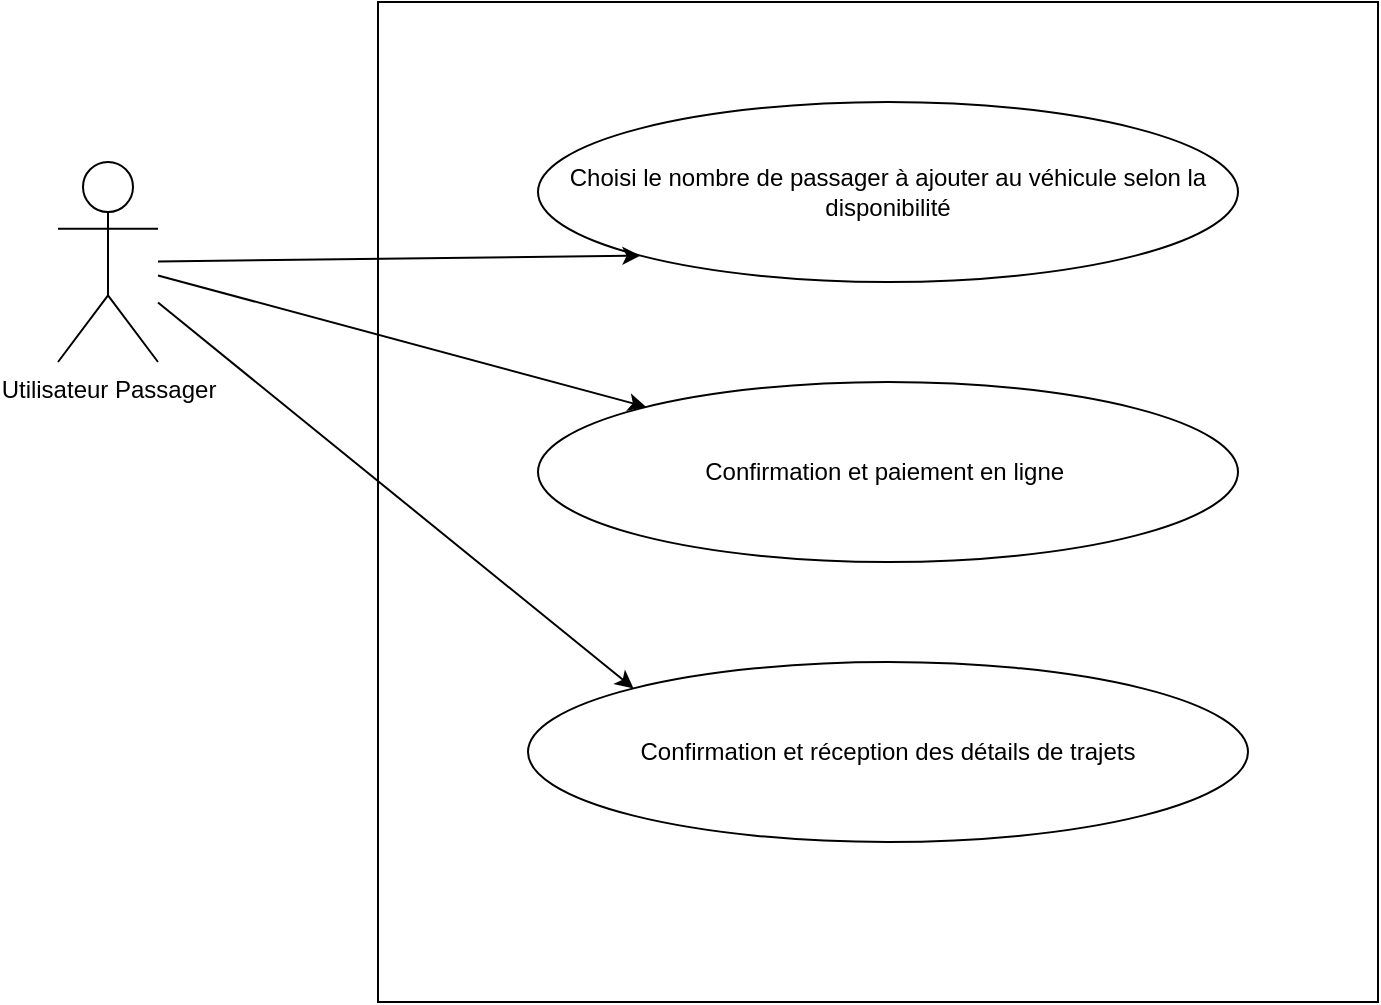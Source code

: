 <mxfile version="23.1.1" type="device">
  <diagram name="Page-1" id="KvPsE4NZ143YMVgyQ156">
    <mxGraphModel dx="934" dy="505" grid="1" gridSize="10" guides="1" tooltips="1" connect="1" arrows="1" fold="1" page="1" pageScale="1" pageWidth="827" pageHeight="1169" math="0" shadow="0">
      <root>
        <mxCell id="0" />
        <mxCell id="1" parent="0" />
        <mxCell id="4Z0tkJbFJOq5r4Ne0CkO-1" value="" style="whiteSpace=wrap;html=1;aspect=fixed;" vertex="1" parent="1">
          <mxGeometry x="290" y="30" width="500" height="500" as="geometry" />
        </mxCell>
        <mxCell id="4Z0tkJbFJOq5r4Ne0CkO-2" value="Utilisateur Passager" style="shape=umlActor;verticalLabelPosition=bottom;verticalAlign=top;html=1;outlineConnect=0;" vertex="1" parent="1">
          <mxGeometry x="130" y="110" width="50" height="100" as="geometry" />
        </mxCell>
        <mxCell id="4Z0tkJbFJOq5r4Ne0CkO-4" value="Choisi le nombre de passager à ajouter au véhicule selon la disponibilité" style="ellipse;whiteSpace=wrap;html=1;" vertex="1" parent="1">
          <mxGeometry x="370" y="80" width="350" height="90" as="geometry" />
        </mxCell>
        <mxCell id="4Z0tkJbFJOq5r4Ne0CkO-5" value="Confirmation et paiement en ligne&amp;nbsp;" style="ellipse;whiteSpace=wrap;html=1;" vertex="1" parent="1">
          <mxGeometry x="370" y="220" width="350" height="90" as="geometry" />
        </mxCell>
        <mxCell id="4Z0tkJbFJOq5r4Ne0CkO-6" value="Confirmation et réception des détails de trajets" style="ellipse;whiteSpace=wrap;html=1;" vertex="1" parent="1">
          <mxGeometry x="365" y="360" width="360" height="90" as="geometry" />
        </mxCell>
        <mxCell id="4Z0tkJbFJOq5r4Ne0CkO-7" value="" style="endArrow=classic;html=1;rounded=0;entryX=0;entryY=0;entryDx=0;entryDy=0;" edge="1" parent="1" source="4Z0tkJbFJOq5r4Ne0CkO-2" target="4Z0tkJbFJOq5r4Ne0CkO-6">
          <mxGeometry width="50" height="50" relative="1" as="geometry">
            <mxPoint x="380" y="330" as="sourcePoint" />
            <mxPoint x="430" y="280" as="targetPoint" />
          </mxGeometry>
        </mxCell>
        <mxCell id="4Z0tkJbFJOq5r4Ne0CkO-8" value="" style="endArrow=classic;html=1;rounded=0;" edge="1" parent="1" source="4Z0tkJbFJOq5r4Ne0CkO-2" target="4Z0tkJbFJOq5r4Ne0CkO-5">
          <mxGeometry width="50" height="50" relative="1" as="geometry">
            <mxPoint x="200" y="140" as="sourcePoint" />
            <mxPoint x="438" y="333" as="targetPoint" />
          </mxGeometry>
        </mxCell>
        <mxCell id="4Z0tkJbFJOq5r4Ne0CkO-9" value="" style="endArrow=classic;html=1;rounded=0;entryX=0;entryY=1;entryDx=0;entryDy=0;" edge="1" parent="1" source="4Z0tkJbFJOq5r4Ne0CkO-2" target="4Z0tkJbFJOq5r4Ne0CkO-4">
          <mxGeometry width="50" height="50" relative="1" as="geometry">
            <mxPoint x="190" y="127.5" as="sourcePoint" />
            <mxPoint x="434" y="192.5" as="targetPoint" />
          </mxGeometry>
        </mxCell>
      </root>
    </mxGraphModel>
  </diagram>
</mxfile>
